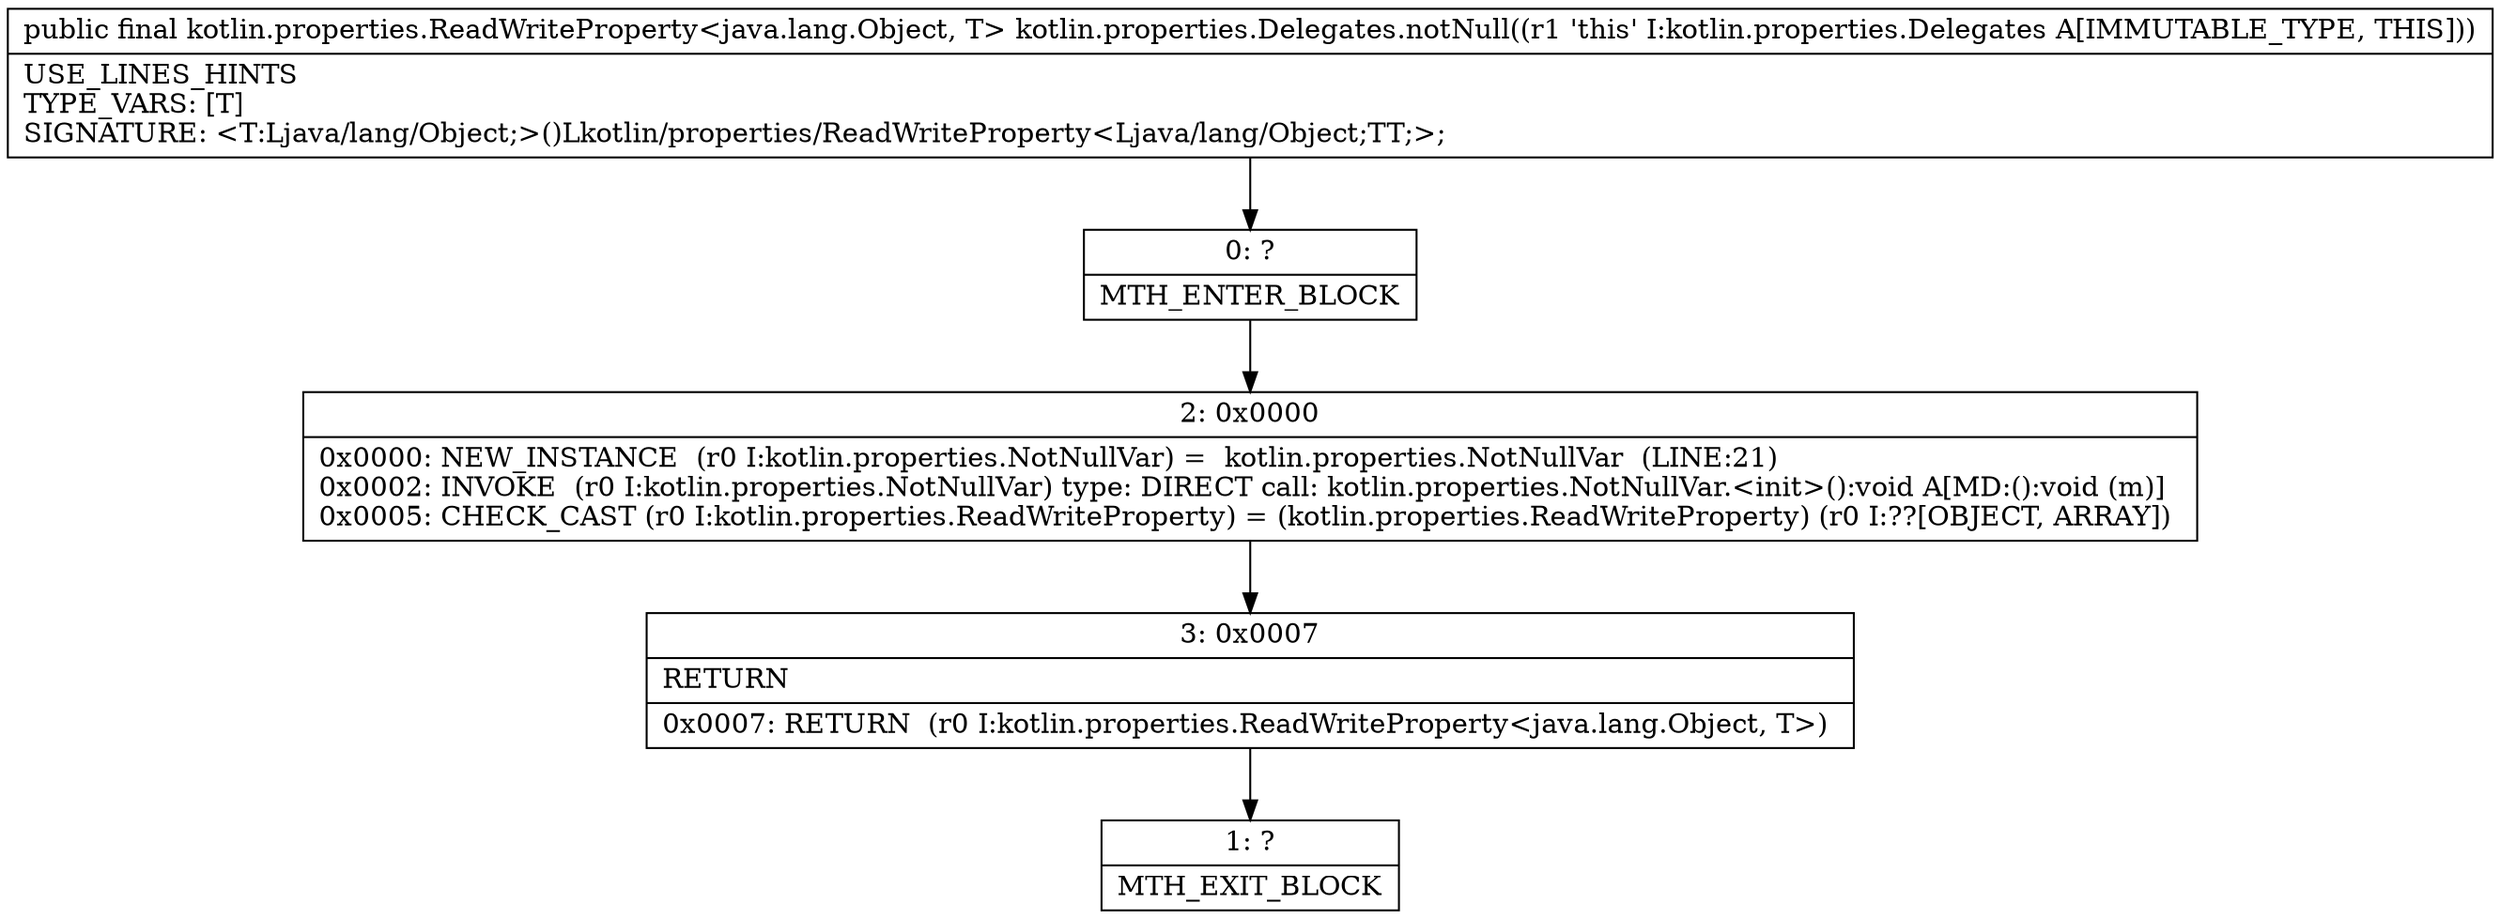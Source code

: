digraph "CFG forkotlin.properties.Delegates.notNull()Lkotlin\/properties\/ReadWriteProperty;" {
Node_0 [shape=record,label="{0\:\ ?|MTH_ENTER_BLOCK\l}"];
Node_2 [shape=record,label="{2\:\ 0x0000|0x0000: NEW_INSTANCE  (r0 I:kotlin.properties.NotNullVar) =  kotlin.properties.NotNullVar  (LINE:21)\l0x0002: INVOKE  (r0 I:kotlin.properties.NotNullVar) type: DIRECT call: kotlin.properties.NotNullVar.\<init\>():void A[MD:():void (m)]\l0x0005: CHECK_CAST (r0 I:kotlin.properties.ReadWriteProperty) = (kotlin.properties.ReadWriteProperty) (r0 I:??[OBJECT, ARRAY]) \l}"];
Node_3 [shape=record,label="{3\:\ 0x0007|RETURN\l|0x0007: RETURN  (r0 I:kotlin.properties.ReadWriteProperty\<java.lang.Object, T\>) \l}"];
Node_1 [shape=record,label="{1\:\ ?|MTH_EXIT_BLOCK\l}"];
MethodNode[shape=record,label="{public final kotlin.properties.ReadWriteProperty\<java.lang.Object, T\> kotlin.properties.Delegates.notNull((r1 'this' I:kotlin.properties.Delegates A[IMMUTABLE_TYPE, THIS]))  | USE_LINES_HINTS\lTYPE_VARS: [T]\lSIGNATURE: \<T:Ljava\/lang\/Object;\>()Lkotlin\/properties\/ReadWriteProperty\<Ljava\/lang\/Object;TT;\>;\l}"];
MethodNode -> Node_0;Node_0 -> Node_2;
Node_2 -> Node_3;
Node_3 -> Node_1;
}


